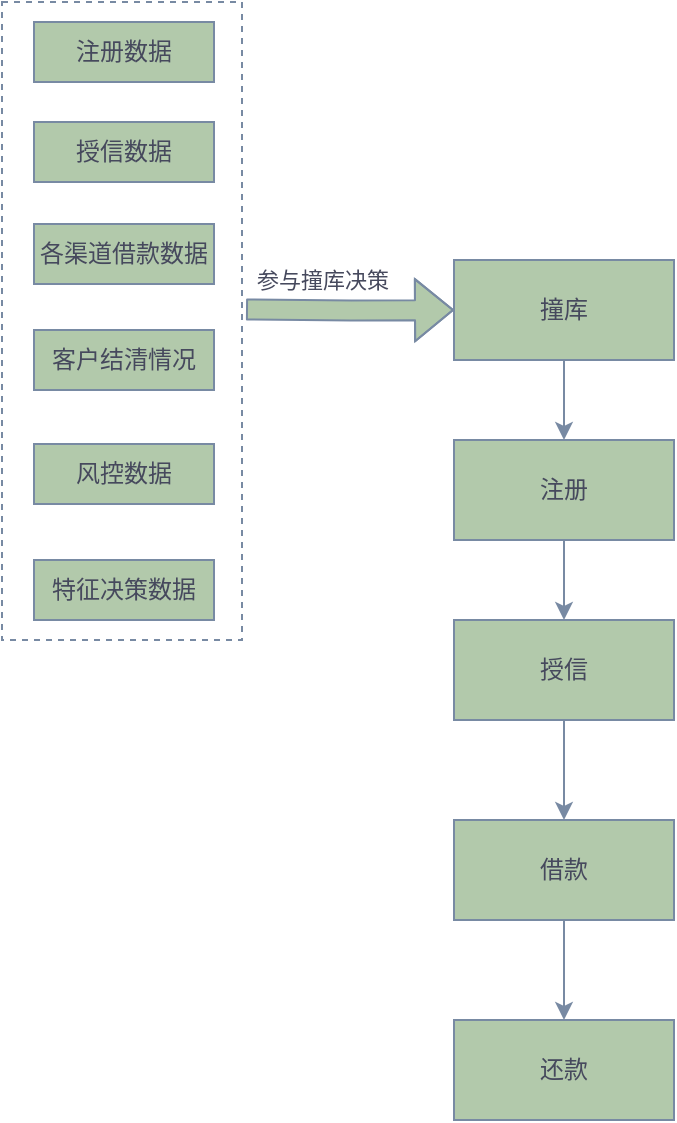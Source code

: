 <mxfile version="24.7.6">
  <diagram id="wFE0QG_FPsp0jaGvCLVb" name="Page-1">
    <mxGraphModel dx="1030" dy="1725" grid="1" gridSize="10" guides="1" tooltips="1" connect="1" arrows="1" fold="1" page="1" pageScale="1" pageWidth="850" pageHeight="1100" math="0" shadow="0">
      <root>
        <mxCell id="0" />
        <mxCell id="1" parent="0" />
        <mxCell id="MJzvTrwR2zCVnB8Rzwza-24" value="" style="rounded=0;whiteSpace=wrap;html=1;strokeColor=#788AA3;fontFamily=Helvetica;fontSize=11;fontColor=#46495D;labelBackgroundColor=default;fillColor=none;dashed=1;" vertex="1" parent="1">
          <mxGeometry x="84" y="-9" width="120" height="319" as="geometry" />
        </mxCell>
        <mxCell id="MJzvTrwR2zCVnB8Rzwza-5" style="edgeStyle=orthogonalEdgeStyle;rounded=0;orthogonalLoop=1;jettySize=auto;html=1;strokeColor=#788AA3;fontColor=#46495D;fillColor=#B2C9AB;" edge="1" parent="1" source="MJzvTrwR2zCVnB8Rzwza-1" target="MJzvTrwR2zCVnB8Rzwza-4">
          <mxGeometry relative="1" as="geometry" />
        </mxCell>
        <mxCell id="MJzvTrwR2zCVnB8Rzwza-1" value="撞库" style="rounded=0;whiteSpace=wrap;html=1;labelBackgroundColor=none;fillColor=#B2C9AB;strokeColor=#788AA3;fontColor=#46495D;" vertex="1" parent="1">
          <mxGeometry x="310" y="120" width="110" height="50" as="geometry" />
        </mxCell>
        <mxCell id="MJzvTrwR2zCVnB8Rzwza-7" value="" style="edgeStyle=orthogonalEdgeStyle;rounded=0;orthogonalLoop=1;jettySize=auto;html=1;strokeColor=#788AA3;fontColor=#46495D;fillColor=#B2C9AB;" edge="1" parent="1" source="MJzvTrwR2zCVnB8Rzwza-4" target="MJzvTrwR2zCVnB8Rzwza-6">
          <mxGeometry relative="1" as="geometry" />
        </mxCell>
        <mxCell id="MJzvTrwR2zCVnB8Rzwza-4" value="注册" style="rounded=0;whiteSpace=wrap;html=1;labelBackgroundColor=none;fillColor=#B2C9AB;strokeColor=#788AA3;fontColor=#46495D;" vertex="1" parent="1">
          <mxGeometry x="310" y="210" width="110" height="50" as="geometry" />
        </mxCell>
        <mxCell id="MJzvTrwR2zCVnB8Rzwza-9" value="" style="edgeStyle=orthogonalEdgeStyle;rounded=0;orthogonalLoop=1;jettySize=auto;html=1;strokeColor=#788AA3;fontColor=#46495D;fillColor=#B2C9AB;" edge="1" parent="1" source="MJzvTrwR2zCVnB8Rzwza-6" target="MJzvTrwR2zCVnB8Rzwza-8">
          <mxGeometry relative="1" as="geometry" />
        </mxCell>
        <mxCell id="MJzvTrwR2zCVnB8Rzwza-6" value="授信" style="rounded=0;whiteSpace=wrap;html=1;labelBackgroundColor=none;fillColor=#B2C9AB;strokeColor=#788AA3;fontColor=#46495D;" vertex="1" parent="1">
          <mxGeometry x="310" y="300" width="110" height="50" as="geometry" />
        </mxCell>
        <mxCell id="MJzvTrwR2zCVnB8Rzwza-11" value="" style="edgeStyle=orthogonalEdgeStyle;rounded=0;orthogonalLoop=1;jettySize=auto;html=1;strokeColor=#788AA3;fontColor=#46495D;fillColor=#B2C9AB;" edge="1" parent="1" source="MJzvTrwR2zCVnB8Rzwza-8" target="MJzvTrwR2zCVnB8Rzwza-10">
          <mxGeometry relative="1" as="geometry" />
        </mxCell>
        <mxCell id="MJzvTrwR2zCVnB8Rzwza-8" value="借款" style="rounded=0;whiteSpace=wrap;html=1;labelBackgroundColor=none;fillColor=#B2C9AB;strokeColor=#788AA3;fontColor=#46495D;" vertex="1" parent="1">
          <mxGeometry x="310" y="400" width="110" height="50" as="geometry" />
        </mxCell>
        <mxCell id="MJzvTrwR2zCVnB8Rzwza-10" value="还款" style="rounded=0;whiteSpace=wrap;html=1;labelBackgroundColor=none;fillColor=#B2C9AB;strokeColor=#788AA3;fontColor=#46495D;" vertex="1" parent="1">
          <mxGeometry x="310" y="500" width="110" height="50" as="geometry" />
        </mxCell>
        <mxCell id="MJzvTrwR2zCVnB8Rzwza-12" value="注册数据" style="rounded=0;whiteSpace=wrap;html=1;labelBackgroundColor=none;fillColor=#B2C9AB;strokeColor=#788AA3;fontColor=#46495D;" vertex="1" parent="1">
          <mxGeometry x="100" y="1" width="90" height="30" as="geometry" />
        </mxCell>
        <mxCell id="MJzvTrwR2zCVnB8Rzwza-13" value="授信数据" style="rounded=0;whiteSpace=wrap;html=1;labelBackgroundColor=none;fillColor=#B2C9AB;strokeColor=#788AA3;fontColor=#46495D;" vertex="1" parent="1">
          <mxGeometry x="100" y="51" width="90" height="30" as="geometry" />
        </mxCell>
        <mxCell id="MJzvTrwR2zCVnB8Rzwza-14" value="各渠道借款数据" style="rounded=0;whiteSpace=wrap;html=1;labelBackgroundColor=none;fillColor=#B2C9AB;strokeColor=#788AA3;fontColor=#46495D;" vertex="1" parent="1">
          <mxGeometry x="100" y="102" width="90" height="30" as="geometry" />
        </mxCell>
        <mxCell id="MJzvTrwR2zCVnB8Rzwza-15" value="客户结清情况" style="rounded=0;whiteSpace=wrap;html=1;labelBackgroundColor=none;fillColor=#B2C9AB;strokeColor=#788AA3;fontColor=#46495D;" vertex="1" parent="1">
          <mxGeometry x="100" y="155" width="90" height="30" as="geometry" />
        </mxCell>
        <mxCell id="MJzvTrwR2zCVnB8Rzwza-16" value="风控数据" style="rounded=0;whiteSpace=wrap;html=1;labelBackgroundColor=none;fillColor=#B2C9AB;strokeColor=#788AA3;fontColor=#46495D;" vertex="1" parent="1">
          <mxGeometry x="100" y="212" width="90" height="30" as="geometry" />
        </mxCell>
        <mxCell id="MJzvTrwR2zCVnB8Rzwza-17" value="特征决策数据" style="rounded=0;whiteSpace=wrap;html=1;labelBackgroundColor=none;fillColor=#B2C9AB;strokeColor=#788AA3;fontColor=#46495D;" vertex="1" parent="1">
          <mxGeometry x="100" y="270" width="90" height="30" as="geometry" />
        </mxCell>
        <mxCell id="MJzvTrwR2zCVnB8Rzwza-22" value="" style="shape=flexArrow;endArrow=classic;html=1;rounded=1;strokeColor=#788AA3;align=center;verticalAlign=middle;fontFamily=Helvetica;fontSize=11;fontColor=#46495D;labelBackgroundColor=default;edgeStyle=orthogonalEdgeStyle;curved=0;fillColor=#B2C9AB;entryX=0;entryY=0.5;entryDx=0;entryDy=0;" edge="1" parent="1" target="MJzvTrwR2zCVnB8Rzwza-1">
          <mxGeometry width="50" height="50" relative="1" as="geometry">
            <mxPoint x="206" y="144.71" as="sourcePoint" />
            <mxPoint x="296" y="144.71" as="targetPoint" />
          </mxGeometry>
        </mxCell>
        <mxCell id="MJzvTrwR2zCVnB8Rzwza-23" value="参与撞库决策" style="edgeLabel;html=1;align=center;verticalAlign=middle;resizable=0;points=[];strokeColor=#788AA3;fontFamily=Helvetica;fontSize=11;fontColor=#46495D;labelBackgroundColor=default;fillColor=#B2C9AB;" vertex="1" connectable="0" parent="MJzvTrwR2zCVnB8Rzwza-22">
          <mxGeometry x="-0.371" y="3" relative="1" as="geometry">
            <mxPoint x="5" y="-12" as="offset" />
          </mxGeometry>
        </mxCell>
      </root>
    </mxGraphModel>
  </diagram>
</mxfile>
